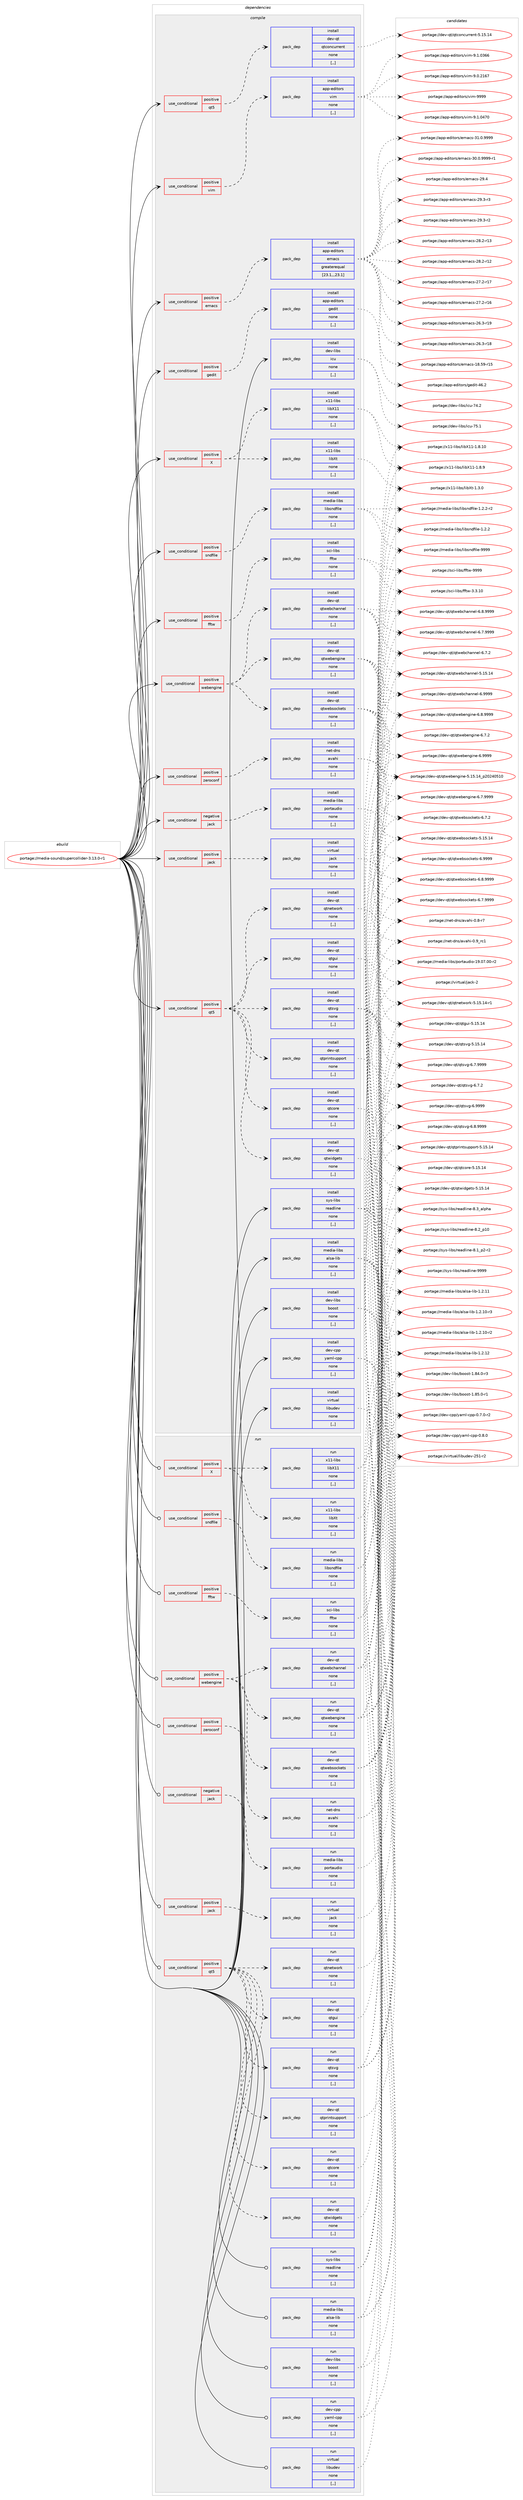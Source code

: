 digraph prolog {

# *************
# Graph options
# *************

newrank=true;
concentrate=true;
compound=true;
graph [rankdir=LR,fontname=Helvetica,fontsize=10,ranksep=1.5];#, ranksep=2.5, nodesep=0.2];
edge  [arrowhead=vee];
node  [fontname=Helvetica,fontsize=10];

# **********
# The ebuild
# **********

subgraph cluster_leftcol {
color=gray;
label=<<i>ebuild</i>>;
id [label="portage://media-sound/supercollider-3.13.0-r1", color=red, width=4, href="../media-sound/supercollider-3.13.0-r1.svg"];
}

# ****************
# The dependencies
# ****************

subgraph cluster_midcol {
color=gray;
label=<<i>dependencies</i>>;
subgraph cluster_compile {
fillcolor="#eeeeee";
style=filled;
label=<<i>compile</i>>;
subgraph cond81566 {
dependency321510 [label=<<TABLE BORDER="0" CELLBORDER="1" CELLSPACING="0" CELLPADDING="4"><TR><TD ROWSPAN="3" CELLPADDING="10">use_conditional</TD></TR><TR><TD>negative</TD></TR><TR><TD>jack</TD></TR></TABLE>>, shape=none, color=red];
subgraph pack237473 {
dependency321511 [label=<<TABLE BORDER="0" CELLBORDER="1" CELLSPACING="0" CELLPADDING="4" WIDTH="220"><TR><TD ROWSPAN="6" CELLPADDING="30">pack_dep</TD></TR><TR><TD WIDTH="110">install</TD></TR><TR><TD>media-libs</TD></TR><TR><TD>portaudio</TD></TR><TR><TD>none</TD></TR><TR><TD>[,,]</TD></TR></TABLE>>, shape=none, color=blue];
}
dependency321510:e -> dependency321511:w [weight=20,style="dashed",arrowhead="vee"];
}
id:e -> dependency321510:w [weight=20,style="solid",arrowhead="vee"];
subgraph cond81567 {
dependency321512 [label=<<TABLE BORDER="0" CELLBORDER="1" CELLSPACING="0" CELLPADDING="4"><TR><TD ROWSPAN="3" CELLPADDING="10">use_conditional</TD></TR><TR><TD>positive</TD></TR><TR><TD>X</TD></TR></TABLE>>, shape=none, color=red];
subgraph pack237474 {
dependency321513 [label=<<TABLE BORDER="0" CELLBORDER="1" CELLSPACING="0" CELLPADDING="4" WIDTH="220"><TR><TD ROWSPAN="6" CELLPADDING="30">pack_dep</TD></TR><TR><TD WIDTH="110">install</TD></TR><TR><TD>x11-libs</TD></TR><TR><TD>libX11</TD></TR><TR><TD>none</TD></TR><TR><TD>[,,]</TD></TR></TABLE>>, shape=none, color=blue];
}
dependency321512:e -> dependency321513:w [weight=20,style="dashed",arrowhead="vee"];
subgraph pack237475 {
dependency321514 [label=<<TABLE BORDER="0" CELLBORDER="1" CELLSPACING="0" CELLPADDING="4" WIDTH="220"><TR><TD ROWSPAN="6" CELLPADDING="30">pack_dep</TD></TR><TR><TD WIDTH="110">install</TD></TR><TR><TD>x11-libs</TD></TR><TR><TD>libXt</TD></TR><TR><TD>none</TD></TR><TR><TD>[,,]</TD></TR></TABLE>>, shape=none, color=blue];
}
dependency321512:e -> dependency321514:w [weight=20,style="dashed",arrowhead="vee"];
}
id:e -> dependency321512:w [weight=20,style="solid",arrowhead="vee"];
subgraph cond81568 {
dependency321515 [label=<<TABLE BORDER="0" CELLBORDER="1" CELLSPACING="0" CELLPADDING="4"><TR><TD ROWSPAN="3" CELLPADDING="10">use_conditional</TD></TR><TR><TD>positive</TD></TR><TR><TD>emacs</TD></TR></TABLE>>, shape=none, color=red];
subgraph pack237476 {
dependency321516 [label=<<TABLE BORDER="0" CELLBORDER="1" CELLSPACING="0" CELLPADDING="4" WIDTH="220"><TR><TD ROWSPAN="6" CELLPADDING="30">pack_dep</TD></TR><TR><TD WIDTH="110">install</TD></TR><TR><TD>app-editors</TD></TR><TR><TD>emacs</TD></TR><TR><TD>greaterequal</TD></TR><TR><TD>[23.1,,,23.1]</TD></TR></TABLE>>, shape=none, color=blue];
}
dependency321515:e -> dependency321516:w [weight=20,style="dashed",arrowhead="vee"];
}
id:e -> dependency321515:w [weight=20,style="solid",arrowhead="vee"];
subgraph cond81569 {
dependency321517 [label=<<TABLE BORDER="0" CELLBORDER="1" CELLSPACING="0" CELLPADDING="4"><TR><TD ROWSPAN="3" CELLPADDING="10">use_conditional</TD></TR><TR><TD>positive</TD></TR><TR><TD>fftw</TD></TR></TABLE>>, shape=none, color=red];
subgraph pack237477 {
dependency321518 [label=<<TABLE BORDER="0" CELLBORDER="1" CELLSPACING="0" CELLPADDING="4" WIDTH="220"><TR><TD ROWSPAN="6" CELLPADDING="30">pack_dep</TD></TR><TR><TD WIDTH="110">install</TD></TR><TR><TD>sci-libs</TD></TR><TR><TD>fftw</TD></TR><TR><TD>none</TD></TR><TR><TD>[,,]</TD></TR></TABLE>>, shape=none, color=blue];
}
dependency321517:e -> dependency321518:w [weight=20,style="dashed",arrowhead="vee"];
}
id:e -> dependency321517:w [weight=20,style="solid",arrowhead="vee"];
subgraph cond81570 {
dependency321519 [label=<<TABLE BORDER="0" CELLBORDER="1" CELLSPACING="0" CELLPADDING="4"><TR><TD ROWSPAN="3" CELLPADDING="10">use_conditional</TD></TR><TR><TD>positive</TD></TR><TR><TD>gedit</TD></TR></TABLE>>, shape=none, color=red];
subgraph pack237478 {
dependency321520 [label=<<TABLE BORDER="0" CELLBORDER="1" CELLSPACING="0" CELLPADDING="4" WIDTH="220"><TR><TD ROWSPAN="6" CELLPADDING="30">pack_dep</TD></TR><TR><TD WIDTH="110">install</TD></TR><TR><TD>app-editors</TD></TR><TR><TD>gedit</TD></TR><TR><TD>none</TD></TR><TR><TD>[,,]</TD></TR></TABLE>>, shape=none, color=blue];
}
dependency321519:e -> dependency321520:w [weight=20,style="dashed",arrowhead="vee"];
}
id:e -> dependency321519:w [weight=20,style="solid",arrowhead="vee"];
subgraph cond81571 {
dependency321521 [label=<<TABLE BORDER="0" CELLBORDER="1" CELLSPACING="0" CELLPADDING="4"><TR><TD ROWSPAN="3" CELLPADDING="10">use_conditional</TD></TR><TR><TD>positive</TD></TR><TR><TD>jack</TD></TR></TABLE>>, shape=none, color=red];
subgraph pack237479 {
dependency321522 [label=<<TABLE BORDER="0" CELLBORDER="1" CELLSPACING="0" CELLPADDING="4" WIDTH="220"><TR><TD ROWSPAN="6" CELLPADDING="30">pack_dep</TD></TR><TR><TD WIDTH="110">install</TD></TR><TR><TD>virtual</TD></TR><TR><TD>jack</TD></TR><TR><TD>none</TD></TR><TR><TD>[,,]</TD></TR></TABLE>>, shape=none, color=blue];
}
dependency321521:e -> dependency321522:w [weight=20,style="dashed",arrowhead="vee"];
}
id:e -> dependency321521:w [weight=20,style="solid",arrowhead="vee"];
subgraph cond81572 {
dependency321523 [label=<<TABLE BORDER="0" CELLBORDER="1" CELLSPACING="0" CELLPADDING="4"><TR><TD ROWSPAN="3" CELLPADDING="10">use_conditional</TD></TR><TR><TD>positive</TD></TR><TR><TD>qt5</TD></TR></TABLE>>, shape=none, color=red];
subgraph pack237480 {
dependency321524 [label=<<TABLE BORDER="0" CELLBORDER="1" CELLSPACING="0" CELLPADDING="4" WIDTH="220"><TR><TD ROWSPAN="6" CELLPADDING="30">pack_dep</TD></TR><TR><TD WIDTH="110">install</TD></TR><TR><TD>dev-qt</TD></TR><TR><TD>qtconcurrent</TD></TR><TR><TD>none</TD></TR><TR><TD>[,,]</TD></TR></TABLE>>, shape=none, color=blue];
}
dependency321523:e -> dependency321524:w [weight=20,style="dashed",arrowhead="vee"];
}
id:e -> dependency321523:w [weight=20,style="solid",arrowhead="vee"];
subgraph cond81573 {
dependency321525 [label=<<TABLE BORDER="0" CELLBORDER="1" CELLSPACING="0" CELLPADDING="4"><TR><TD ROWSPAN="3" CELLPADDING="10">use_conditional</TD></TR><TR><TD>positive</TD></TR><TR><TD>qt5</TD></TR></TABLE>>, shape=none, color=red];
subgraph pack237481 {
dependency321526 [label=<<TABLE BORDER="0" CELLBORDER="1" CELLSPACING="0" CELLPADDING="4" WIDTH="220"><TR><TD ROWSPAN="6" CELLPADDING="30">pack_dep</TD></TR><TR><TD WIDTH="110">install</TD></TR><TR><TD>dev-qt</TD></TR><TR><TD>qtcore</TD></TR><TR><TD>none</TD></TR><TR><TD>[,,]</TD></TR></TABLE>>, shape=none, color=blue];
}
dependency321525:e -> dependency321526:w [weight=20,style="dashed",arrowhead="vee"];
subgraph pack237482 {
dependency321527 [label=<<TABLE BORDER="0" CELLBORDER="1" CELLSPACING="0" CELLPADDING="4" WIDTH="220"><TR><TD ROWSPAN="6" CELLPADDING="30">pack_dep</TD></TR><TR><TD WIDTH="110">install</TD></TR><TR><TD>dev-qt</TD></TR><TR><TD>qtgui</TD></TR><TR><TD>none</TD></TR><TR><TD>[,,]</TD></TR></TABLE>>, shape=none, color=blue];
}
dependency321525:e -> dependency321527:w [weight=20,style="dashed",arrowhead="vee"];
subgraph pack237483 {
dependency321528 [label=<<TABLE BORDER="0" CELLBORDER="1" CELLSPACING="0" CELLPADDING="4" WIDTH="220"><TR><TD ROWSPAN="6" CELLPADDING="30">pack_dep</TD></TR><TR><TD WIDTH="110">install</TD></TR><TR><TD>dev-qt</TD></TR><TR><TD>qtnetwork</TD></TR><TR><TD>none</TD></TR><TR><TD>[,,]</TD></TR></TABLE>>, shape=none, color=blue];
}
dependency321525:e -> dependency321528:w [weight=20,style="dashed",arrowhead="vee"];
subgraph pack237484 {
dependency321529 [label=<<TABLE BORDER="0" CELLBORDER="1" CELLSPACING="0" CELLPADDING="4" WIDTH="220"><TR><TD ROWSPAN="6" CELLPADDING="30">pack_dep</TD></TR><TR><TD WIDTH="110">install</TD></TR><TR><TD>dev-qt</TD></TR><TR><TD>qtprintsupport</TD></TR><TR><TD>none</TD></TR><TR><TD>[,,]</TD></TR></TABLE>>, shape=none, color=blue];
}
dependency321525:e -> dependency321529:w [weight=20,style="dashed",arrowhead="vee"];
subgraph pack237485 {
dependency321530 [label=<<TABLE BORDER="0" CELLBORDER="1" CELLSPACING="0" CELLPADDING="4" WIDTH="220"><TR><TD ROWSPAN="6" CELLPADDING="30">pack_dep</TD></TR><TR><TD WIDTH="110">install</TD></TR><TR><TD>dev-qt</TD></TR><TR><TD>qtsvg</TD></TR><TR><TD>none</TD></TR><TR><TD>[,,]</TD></TR></TABLE>>, shape=none, color=blue];
}
dependency321525:e -> dependency321530:w [weight=20,style="dashed",arrowhead="vee"];
subgraph pack237486 {
dependency321531 [label=<<TABLE BORDER="0" CELLBORDER="1" CELLSPACING="0" CELLPADDING="4" WIDTH="220"><TR><TD ROWSPAN="6" CELLPADDING="30">pack_dep</TD></TR><TR><TD WIDTH="110">install</TD></TR><TR><TD>dev-qt</TD></TR><TR><TD>qtwidgets</TD></TR><TR><TD>none</TD></TR><TR><TD>[,,]</TD></TR></TABLE>>, shape=none, color=blue];
}
dependency321525:e -> dependency321531:w [weight=20,style="dashed",arrowhead="vee"];
}
id:e -> dependency321525:w [weight=20,style="solid",arrowhead="vee"];
subgraph cond81574 {
dependency321532 [label=<<TABLE BORDER="0" CELLBORDER="1" CELLSPACING="0" CELLPADDING="4"><TR><TD ROWSPAN="3" CELLPADDING="10">use_conditional</TD></TR><TR><TD>positive</TD></TR><TR><TD>sndfile</TD></TR></TABLE>>, shape=none, color=red];
subgraph pack237487 {
dependency321533 [label=<<TABLE BORDER="0" CELLBORDER="1" CELLSPACING="0" CELLPADDING="4" WIDTH="220"><TR><TD ROWSPAN="6" CELLPADDING="30">pack_dep</TD></TR><TR><TD WIDTH="110">install</TD></TR><TR><TD>media-libs</TD></TR><TR><TD>libsndfile</TD></TR><TR><TD>none</TD></TR><TR><TD>[,,]</TD></TR></TABLE>>, shape=none, color=blue];
}
dependency321532:e -> dependency321533:w [weight=20,style="dashed",arrowhead="vee"];
}
id:e -> dependency321532:w [weight=20,style="solid",arrowhead="vee"];
subgraph cond81575 {
dependency321534 [label=<<TABLE BORDER="0" CELLBORDER="1" CELLSPACING="0" CELLPADDING="4"><TR><TD ROWSPAN="3" CELLPADDING="10">use_conditional</TD></TR><TR><TD>positive</TD></TR><TR><TD>vim</TD></TR></TABLE>>, shape=none, color=red];
subgraph pack237488 {
dependency321535 [label=<<TABLE BORDER="0" CELLBORDER="1" CELLSPACING="0" CELLPADDING="4" WIDTH="220"><TR><TD ROWSPAN="6" CELLPADDING="30">pack_dep</TD></TR><TR><TD WIDTH="110">install</TD></TR><TR><TD>app-editors</TD></TR><TR><TD>vim</TD></TR><TR><TD>none</TD></TR><TR><TD>[,,]</TD></TR></TABLE>>, shape=none, color=blue];
}
dependency321534:e -> dependency321535:w [weight=20,style="dashed",arrowhead="vee"];
}
id:e -> dependency321534:w [weight=20,style="solid",arrowhead="vee"];
subgraph cond81576 {
dependency321536 [label=<<TABLE BORDER="0" CELLBORDER="1" CELLSPACING="0" CELLPADDING="4"><TR><TD ROWSPAN="3" CELLPADDING="10">use_conditional</TD></TR><TR><TD>positive</TD></TR><TR><TD>webengine</TD></TR></TABLE>>, shape=none, color=red];
subgraph pack237489 {
dependency321537 [label=<<TABLE BORDER="0" CELLBORDER="1" CELLSPACING="0" CELLPADDING="4" WIDTH="220"><TR><TD ROWSPAN="6" CELLPADDING="30">pack_dep</TD></TR><TR><TD WIDTH="110">install</TD></TR><TR><TD>dev-qt</TD></TR><TR><TD>qtwebchannel</TD></TR><TR><TD>none</TD></TR><TR><TD>[,,]</TD></TR></TABLE>>, shape=none, color=blue];
}
dependency321536:e -> dependency321537:w [weight=20,style="dashed",arrowhead="vee"];
subgraph pack237490 {
dependency321538 [label=<<TABLE BORDER="0" CELLBORDER="1" CELLSPACING="0" CELLPADDING="4" WIDTH="220"><TR><TD ROWSPAN="6" CELLPADDING="30">pack_dep</TD></TR><TR><TD WIDTH="110">install</TD></TR><TR><TD>dev-qt</TD></TR><TR><TD>qtwebengine</TD></TR><TR><TD>none</TD></TR><TR><TD>[,,]</TD></TR></TABLE>>, shape=none, color=blue];
}
dependency321536:e -> dependency321538:w [weight=20,style="dashed",arrowhead="vee"];
subgraph pack237491 {
dependency321539 [label=<<TABLE BORDER="0" CELLBORDER="1" CELLSPACING="0" CELLPADDING="4" WIDTH="220"><TR><TD ROWSPAN="6" CELLPADDING="30">pack_dep</TD></TR><TR><TD WIDTH="110">install</TD></TR><TR><TD>dev-qt</TD></TR><TR><TD>qtwebsockets</TD></TR><TR><TD>none</TD></TR><TR><TD>[,,]</TD></TR></TABLE>>, shape=none, color=blue];
}
dependency321536:e -> dependency321539:w [weight=20,style="dashed",arrowhead="vee"];
}
id:e -> dependency321536:w [weight=20,style="solid",arrowhead="vee"];
subgraph cond81577 {
dependency321540 [label=<<TABLE BORDER="0" CELLBORDER="1" CELLSPACING="0" CELLPADDING="4"><TR><TD ROWSPAN="3" CELLPADDING="10">use_conditional</TD></TR><TR><TD>positive</TD></TR><TR><TD>zeroconf</TD></TR></TABLE>>, shape=none, color=red];
subgraph pack237492 {
dependency321541 [label=<<TABLE BORDER="0" CELLBORDER="1" CELLSPACING="0" CELLPADDING="4" WIDTH="220"><TR><TD ROWSPAN="6" CELLPADDING="30">pack_dep</TD></TR><TR><TD WIDTH="110">install</TD></TR><TR><TD>net-dns</TD></TR><TR><TD>avahi</TD></TR><TR><TD>none</TD></TR><TR><TD>[,,]</TD></TR></TABLE>>, shape=none, color=blue];
}
dependency321540:e -> dependency321541:w [weight=20,style="dashed",arrowhead="vee"];
}
id:e -> dependency321540:w [weight=20,style="solid",arrowhead="vee"];
subgraph pack237493 {
dependency321542 [label=<<TABLE BORDER="0" CELLBORDER="1" CELLSPACING="0" CELLPADDING="4" WIDTH="220"><TR><TD ROWSPAN="6" CELLPADDING="30">pack_dep</TD></TR><TR><TD WIDTH="110">install</TD></TR><TR><TD>dev-cpp</TD></TR><TR><TD>yaml-cpp</TD></TR><TR><TD>none</TD></TR><TR><TD>[,,]</TD></TR></TABLE>>, shape=none, color=blue];
}
id:e -> dependency321542:w [weight=20,style="solid",arrowhead="vee"];
subgraph pack237494 {
dependency321543 [label=<<TABLE BORDER="0" CELLBORDER="1" CELLSPACING="0" CELLPADDING="4" WIDTH="220"><TR><TD ROWSPAN="6" CELLPADDING="30">pack_dep</TD></TR><TR><TD WIDTH="110">install</TD></TR><TR><TD>dev-libs</TD></TR><TR><TD>boost</TD></TR><TR><TD>none</TD></TR><TR><TD>[,,]</TD></TR></TABLE>>, shape=none, color=blue];
}
id:e -> dependency321543:w [weight=20,style="solid",arrowhead="vee"];
subgraph pack237495 {
dependency321544 [label=<<TABLE BORDER="0" CELLBORDER="1" CELLSPACING="0" CELLPADDING="4" WIDTH="220"><TR><TD ROWSPAN="6" CELLPADDING="30">pack_dep</TD></TR><TR><TD WIDTH="110">install</TD></TR><TR><TD>dev-libs</TD></TR><TR><TD>icu</TD></TR><TR><TD>none</TD></TR><TR><TD>[,,]</TD></TR></TABLE>>, shape=none, color=blue];
}
id:e -> dependency321544:w [weight=20,style="solid",arrowhead="vee"];
subgraph pack237496 {
dependency321545 [label=<<TABLE BORDER="0" CELLBORDER="1" CELLSPACING="0" CELLPADDING="4" WIDTH="220"><TR><TD ROWSPAN="6" CELLPADDING="30">pack_dep</TD></TR><TR><TD WIDTH="110">install</TD></TR><TR><TD>media-libs</TD></TR><TR><TD>alsa-lib</TD></TR><TR><TD>none</TD></TR><TR><TD>[,,]</TD></TR></TABLE>>, shape=none, color=blue];
}
id:e -> dependency321545:w [weight=20,style="solid",arrowhead="vee"];
subgraph pack237497 {
dependency321546 [label=<<TABLE BORDER="0" CELLBORDER="1" CELLSPACING="0" CELLPADDING="4" WIDTH="220"><TR><TD ROWSPAN="6" CELLPADDING="30">pack_dep</TD></TR><TR><TD WIDTH="110">install</TD></TR><TR><TD>sys-libs</TD></TR><TR><TD>readline</TD></TR><TR><TD>none</TD></TR><TR><TD>[,,]</TD></TR></TABLE>>, shape=none, color=blue];
}
id:e -> dependency321546:w [weight=20,style="solid",arrowhead="vee"];
subgraph pack237498 {
dependency321547 [label=<<TABLE BORDER="0" CELLBORDER="1" CELLSPACING="0" CELLPADDING="4" WIDTH="220"><TR><TD ROWSPAN="6" CELLPADDING="30">pack_dep</TD></TR><TR><TD WIDTH="110">install</TD></TR><TR><TD>virtual</TD></TR><TR><TD>libudev</TD></TR><TR><TD>none</TD></TR><TR><TD>[,,]</TD></TR></TABLE>>, shape=none, color=blue];
}
id:e -> dependency321547:w [weight=20,style="solid",arrowhead="vee"];
}
subgraph cluster_compileandrun {
fillcolor="#eeeeee";
style=filled;
label=<<i>compile and run</i>>;
}
subgraph cluster_run {
fillcolor="#eeeeee";
style=filled;
label=<<i>run</i>>;
subgraph cond81578 {
dependency321548 [label=<<TABLE BORDER="0" CELLBORDER="1" CELLSPACING="0" CELLPADDING="4"><TR><TD ROWSPAN="3" CELLPADDING="10">use_conditional</TD></TR><TR><TD>negative</TD></TR><TR><TD>jack</TD></TR></TABLE>>, shape=none, color=red];
subgraph pack237499 {
dependency321549 [label=<<TABLE BORDER="0" CELLBORDER="1" CELLSPACING="0" CELLPADDING="4" WIDTH="220"><TR><TD ROWSPAN="6" CELLPADDING="30">pack_dep</TD></TR><TR><TD WIDTH="110">run</TD></TR><TR><TD>media-libs</TD></TR><TR><TD>portaudio</TD></TR><TR><TD>none</TD></TR><TR><TD>[,,]</TD></TR></TABLE>>, shape=none, color=blue];
}
dependency321548:e -> dependency321549:w [weight=20,style="dashed",arrowhead="vee"];
}
id:e -> dependency321548:w [weight=20,style="solid",arrowhead="odot"];
subgraph cond81579 {
dependency321550 [label=<<TABLE BORDER="0" CELLBORDER="1" CELLSPACING="0" CELLPADDING="4"><TR><TD ROWSPAN="3" CELLPADDING="10">use_conditional</TD></TR><TR><TD>positive</TD></TR><TR><TD>X</TD></TR></TABLE>>, shape=none, color=red];
subgraph pack237500 {
dependency321551 [label=<<TABLE BORDER="0" CELLBORDER="1" CELLSPACING="0" CELLPADDING="4" WIDTH="220"><TR><TD ROWSPAN="6" CELLPADDING="30">pack_dep</TD></TR><TR><TD WIDTH="110">run</TD></TR><TR><TD>x11-libs</TD></TR><TR><TD>libX11</TD></TR><TR><TD>none</TD></TR><TR><TD>[,,]</TD></TR></TABLE>>, shape=none, color=blue];
}
dependency321550:e -> dependency321551:w [weight=20,style="dashed",arrowhead="vee"];
subgraph pack237501 {
dependency321552 [label=<<TABLE BORDER="0" CELLBORDER="1" CELLSPACING="0" CELLPADDING="4" WIDTH="220"><TR><TD ROWSPAN="6" CELLPADDING="30">pack_dep</TD></TR><TR><TD WIDTH="110">run</TD></TR><TR><TD>x11-libs</TD></TR><TR><TD>libXt</TD></TR><TR><TD>none</TD></TR><TR><TD>[,,]</TD></TR></TABLE>>, shape=none, color=blue];
}
dependency321550:e -> dependency321552:w [weight=20,style="dashed",arrowhead="vee"];
}
id:e -> dependency321550:w [weight=20,style="solid",arrowhead="odot"];
subgraph cond81580 {
dependency321553 [label=<<TABLE BORDER="0" CELLBORDER="1" CELLSPACING="0" CELLPADDING="4"><TR><TD ROWSPAN="3" CELLPADDING="10">use_conditional</TD></TR><TR><TD>positive</TD></TR><TR><TD>fftw</TD></TR></TABLE>>, shape=none, color=red];
subgraph pack237502 {
dependency321554 [label=<<TABLE BORDER="0" CELLBORDER="1" CELLSPACING="0" CELLPADDING="4" WIDTH="220"><TR><TD ROWSPAN="6" CELLPADDING="30">pack_dep</TD></TR><TR><TD WIDTH="110">run</TD></TR><TR><TD>sci-libs</TD></TR><TR><TD>fftw</TD></TR><TR><TD>none</TD></TR><TR><TD>[,,]</TD></TR></TABLE>>, shape=none, color=blue];
}
dependency321553:e -> dependency321554:w [weight=20,style="dashed",arrowhead="vee"];
}
id:e -> dependency321553:w [weight=20,style="solid",arrowhead="odot"];
subgraph cond81581 {
dependency321555 [label=<<TABLE BORDER="0" CELLBORDER="1" CELLSPACING="0" CELLPADDING="4"><TR><TD ROWSPAN="3" CELLPADDING="10">use_conditional</TD></TR><TR><TD>positive</TD></TR><TR><TD>jack</TD></TR></TABLE>>, shape=none, color=red];
subgraph pack237503 {
dependency321556 [label=<<TABLE BORDER="0" CELLBORDER="1" CELLSPACING="0" CELLPADDING="4" WIDTH="220"><TR><TD ROWSPAN="6" CELLPADDING="30">pack_dep</TD></TR><TR><TD WIDTH="110">run</TD></TR><TR><TD>virtual</TD></TR><TR><TD>jack</TD></TR><TR><TD>none</TD></TR><TR><TD>[,,]</TD></TR></TABLE>>, shape=none, color=blue];
}
dependency321555:e -> dependency321556:w [weight=20,style="dashed",arrowhead="vee"];
}
id:e -> dependency321555:w [weight=20,style="solid",arrowhead="odot"];
subgraph cond81582 {
dependency321557 [label=<<TABLE BORDER="0" CELLBORDER="1" CELLSPACING="0" CELLPADDING="4"><TR><TD ROWSPAN="3" CELLPADDING="10">use_conditional</TD></TR><TR><TD>positive</TD></TR><TR><TD>qt5</TD></TR></TABLE>>, shape=none, color=red];
subgraph pack237504 {
dependency321558 [label=<<TABLE BORDER="0" CELLBORDER="1" CELLSPACING="0" CELLPADDING="4" WIDTH="220"><TR><TD ROWSPAN="6" CELLPADDING="30">pack_dep</TD></TR><TR><TD WIDTH="110">run</TD></TR><TR><TD>dev-qt</TD></TR><TR><TD>qtcore</TD></TR><TR><TD>none</TD></TR><TR><TD>[,,]</TD></TR></TABLE>>, shape=none, color=blue];
}
dependency321557:e -> dependency321558:w [weight=20,style="dashed",arrowhead="vee"];
subgraph pack237505 {
dependency321559 [label=<<TABLE BORDER="0" CELLBORDER="1" CELLSPACING="0" CELLPADDING="4" WIDTH="220"><TR><TD ROWSPAN="6" CELLPADDING="30">pack_dep</TD></TR><TR><TD WIDTH="110">run</TD></TR><TR><TD>dev-qt</TD></TR><TR><TD>qtgui</TD></TR><TR><TD>none</TD></TR><TR><TD>[,,]</TD></TR></TABLE>>, shape=none, color=blue];
}
dependency321557:e -> dependency321559:w [weight=20,style="dashed",arrowhead="vee"];
subgraph pack237506 {
dependency321560 [label=<<TABLE BORDER="0" CELLBORDER="1" CELLSPACING="0" CELLPADDING="4" WIDTH="220"><TR><TD ROWSPAN="6" CELLPADDING="30">pack_dep</TD></TR><TR><TD WIDTH="110">run</TD></TR><TR><TD>dev-qt</TD></TR><TR><TD>qtnetwork</TD></TR><TR><TD>none</TD></TR><TR><TD>[,,]</TD></TR></TABLE>>, shape=none, color=blue];
}
dependency321557:e -> dependency321560:w [weight=20,style="dashed",arrowhead="vee"];
subgraph pack237507 {
dependency321561 [label=<<TABLE BORDER="0" CELLBORDER="1" CELLSPACING="0" CELLPADDING="4" WIDTH="220"><TR><TD ROWSPAN="6" CELLPADDING="30">pack_dep</TD></TR><TR><TD WIDTH="110">run</TD></TR><TR><TD>dev-qt</TD></TR><TR><TD>qtprintsupport</TD></TR><TR><TD>none</TD></TR><TR><TD>[,,]</TD></TR></TABLE>>, shape=none, color=blue];
}
dependency321557:e -> dependency321561:w [weight=20,style="dashed",arrowhead="vee"];
subgraph pack237508 {
dependency321562 [label=<<TABLE BORDER="0" CELLBORDER="1" CELLSPACING="0" CELLPADDING="4" WIDTH="220"><TR><TD ROWSPAN="6" CELLPADDING="30">pack_dep</TD></TR><TR><TD WIDTH="110">run</TD></TR><TR><TD>dev-qt</TD></TR><TR><TD>qtsvg</TD></TR><TR><TD>none</TD></TR><TR><TD>[,,]</TD></TR></TABLE>>, shape=none, color=blue];
}
dependency321557:e -> dependency321562:w [weight=20,style="dashed",arrowhead="vee"];
subgraph pack237509 {
dependency321563 [label=<<TABLE BORDER="0" CELLBORDER="1" CELLSPACING="0" CELLPADDING="4" WIDTH="220"><TR><TD ROWSPAN="6" CELLPADDING="30">pack_dep</TD></TR><TR><TD WIDTH="110">run</TD></TR><TR><TD>dev-qt</TD></TR><TR><TD>qtwidgets</TD></TR><TR><TD>none</TD></TR><TR><TD>[,,]</TD></TR></TABLE>>, shape=none, color=blue];
}
dependency321557:e -> dependency321563:w [weight=20,style="dashed",arrowhead="vee"];
}
id:e -> dependency321557:w [weight=20,style="solid",arrowhead="odot"];
subgraph cond81583 {
dependency321564 [label=<<TABLE BORDER="0" CELLBORDER="1" CELLSPACING="0" CELLPADDING="4"><TR><TD ROWSPAN="3" CELLPADDING="10">use_conditional</TD></TR><TR><TD>positive</TD></TR><TR><TD>sndfile</TD></TR></TABLE>>, shape=none, color=red];
subgraph pack237510 {
dependency321565 [label=<<TABLE BORDER="0" CELLBORDER="1" CELLSPACING="0" CELLPADDING="4" WIDTH="220"><TR><TD ROWSPAN="6" CELLPADDING="30">pack_dep</TD></TR><TR><TD WIDTH="110">run</TD></TR><TR><TD>media-libs</TD></TR><TR><TD>libsndfile</TD></TR><TR><TD>none</TD></TR><TR><TD>[,,]</TD></TR></TABLE>>, shape=none, color=blue];
}
dependency321564:e -> dependency321565:w [weight=20,style="dashed",arrowhead="vee"];
}
id:e -> dependency321564:w [weight=20,style="solid",arrowhead="odot"];
subgraph cond81584 {
dependency321566 [label=<<TABLE BORDER="0" CELLBORDER="1" CELLSPACING="0" CELLPADDING="4"><TR><TD ROWSPAN="3" CELLPADDING="10">use_conditional</TD></TR><TR><TD>positive</TD></TR><TR><TD>webengine</TD></TR></TABLE>>, shape=none, color=red];
subgraph pack237511 {
dependency321567 [label=<<TABLE BORDER="0" CELLBORDER="1" CELLSPACING="0" CELLPADDING="4" WIDTH="220"><TR><TD ROWSPAN="6" CELLPADDING="30">pack_dep</TD></TR><TR><TD WIDTH="110">run</TD></TR><TR><TD>dev-qt</TD></TR><TR><TD>qtwebchannel</TD></TR><TR><TD>none</TD></TR><TR><TD>[,,]</TD></TR></TABLE>>, shape=none, color=blue];
}
dependency321566:e -> dependency321567:w [weight=20,style="dashed",arrowhead="vee"];
subgraph pack237512 {
dependency321568 [label=<<TABLE BORDER="0" CELLBORDER="1" CELLSPACING="0" CELLPADDING="4" WIDTH="220"><TR><TD ROWSPAN="6" CELLPADDING="30">pack_dep</TD></TR><TR><TD WIDTH="110">run</TD></TR><TR><TD>dev-qt</TD></TR><TR><TD>qtwebengine</TD></TR><TR><TD>none</TD></TR><TR><TD>[,,]</TD></TR></TABLE>>, shape=none, color=blue];
}
dependency321566:e -> dependency321568:w [weight=20,style="dashed",arrowhead="vee"];
subgraph pack237513 {
dependency321569 [label=<<TABLE BORDER="0" CELLBORDER="1" CELLSPACING="0" CELLPADDING="4" WIDTH="220"><TR><TD ROWSPAN="6" CELLPADDING="30">pack_dep</TD></TR><TR><TD WIDTH="110">run</TD></TR><TR><TD>dev-qt</TD></TR><TR><TD>qtwebsockets</TD></TR><TR><TD>none</TD></TR><TR><TD>[,,]</TD></TR></TABLE>>, shape=none, color=blue];
}
dependency321566:e -> dependency321569:w [weight=20,style="dashed",arrowhead="vee"];
}
id:e -> dependency321566:w [weight=20,style="solid",arrowhead="odot"];
subgraph cond81585 {
dependency321570 [label=<<TABLE BORDER="0" CELLBORDER="1" CELLSPACING="0" CELLPADDING="4"><TR><TD ROWSPAN="3" CELLPADDING="10">use_conditional</TD></TR><TR><TD>positive</TD></TR><TR><TD>zeroconf</TD></TR></TABLE>>, shape=none, color=red];
subgraph pack237514 {
dependency321571 [label=<<TABLE BORDER="0" CELLBORDER="1" CELLSPACING="0" CELLPADDING="4" WIDTH="220"><TR><TD ROWSPAN="6" CELLPADDING="30">pack_dep</TD></TR><TR><TD WIDTH="110">run</TD></TR><TR><TD>net-dns</TD></TR><TR><TD>avahi</TD></TR><TR><TD>none</TD></TR><TR><TD>[,,]</TD></TR></TABLE>>, shape=none, color=blue];
}
dependency321570:e -> dependency321571:w [weight=20,style="dashed",arrowhead="vee"];
}
id:e -> dependency321570:w [weight=20,style="solid",arrowhead="odot"];
subgraph pack237515 {
dependency321572 [label=<<TABLE BORDER="0" CELLBORDER="1" CELLSPACING="0" CELLPADDING="4" WIDTH="220"><TR><TD ROWSPAN="6" CELLPADDING="30">pack_dep</TD></TR><TR><TD WIDTH="110">run</TD></TR><TR><TD>dev-cpp</TD></TR><TR><TD>yaml-cpp</TD></TR><TR><TD>none</TD></TR><TR><TD>[,,]</TD></TR></TABLE>>, shape=none, color=blue];
}
id:e -> dependency321572:w [weight=20,style="solid",arrowhead="odot"];
subgraph pack237516 {
dependency321573 [label=<<TABLE BORDER="0" CELLBORDER="1" CELLSPACING="0" CELLPADDING="4" WIDTH="220"><TR><TD ROWSPAN="6" CELLPADDING="30">pack_dep</TD></TR><TR><TD WIDTH="110">run</TD></TR><TR><TD>dev-libs</TD></TR><TR><TD>boost</TD></TR><TR><TD>none</TD></TR><TR><TD>[,,]</TD></TR></TABLE>>, shape=none, color=blue];
}
id:e -> dependency321573:w [weight=20,style="solid",arrowhead="odot"];
subgraph pack237517 {
dependency321574 [label=<<TABLE BORDER="0" CELLBORDER="1" CELLSPACING="0" CELLPADDING="4" WIDTH="220"><TR><TD ROWSPAN="6" CELLPADDING="30">pack_dep</TD></TR><TR><TD WIDTH="110">run</TD></TR><TR><TD>media-libs</TD></TR><TR><TD>alsa-lib</TD></TR><TR><TD>none</TD></TR><TR><TD>[,,]</TD></TR></TABLE>>, shape=none, color=blue];
}
id:e -> dependency321574:w [weight=20,style="solid",arrowhead="odot"];
subgraph pack237518 {
dependency321575 [label=<<TABLE BORDER="0" CELLBORDER="1" CELLSPACING="0" CELLPADDING="4" WIDTH="220"><TR><TD ROWSPAN="6" CELLPADDING="30">pack_dep</TD></TR><TR><TD WIDTH="110">run</TD></TR><TR><TD>sys-libs</TD></TR><TR><TD>readline</TD></TR><TR><TD>none</TD></TR><TR><TD>[,,]</TD></TR></TABLE>>, shape=none, color=blue];
}
id:e -> dependency321575:w [weight=20,style="solid",arrowhead="odot"];
subgraph pack237519 {
dependency321576 [label=<<TABLE BORDER="0" CELLBORDER="1" CELLSPACING="0" CELLPADDING="4" WIDTH="220"><TR><TD ROWSPAN="6" CELLPADDING="30">pack_dep</TD></TR><TR><TD WIDTH="110">run</TD></TR><TR><TD>virtual</TD></TR><TR><TD>libudev</TD></TR><TR><TD>none</TD></TR><TR><TD>[,,]</TD></TR></TABLE>>, shape=none, color=blue];
}
id:e -> dependency321576:w [weight=20,style="solid",arrowhead="odot"];
}
}

# **************
# The candidates
# **************

subgraph cluster_choices {
rank=same;
color=gray;
label=<<i>candidates</i>>;

subgraph choice237473 {
color=black;
nodesep=1;
choice10910110010597451081059811547112111114116971171001051114549574648554648484511450 [label="portage://media-libs/portaudio-19.07.00-r2", color=red, width=4,href="../media-libs/portaudio-19.07.00-r2.svg"];
dependency321511:e -> choice10910110010597451081059811547112111114116971171001051114549574648554648484511450:w [style=dotted,weight="100"];
}
subgraph choice237474 {
color=black;
nodesep=1;
choice12049494510810598115471081059888494945494656464948 [label="portage://x11-libs/libX11-1.8.10", color=red, width=4,href="../x11-libs/libX11-1.8.10.svg"];
choice120494945108105981154710810598884949454946564657 [label="portage://x11-libs/libX11-1.8.9", color=red, width=4,href="../x11-libs/libX11-1.8.9.svg"];
dependency321513:e -> choice12049494510810598115471081059888494945494656464948:w [style=dotted,weight="100"];
dependency321513:e -> choice120494945108105981154710810598884949454946564657:w [style=dotted,weight="100"];
}
subgraph choice237475 {
color=black;
nodesep=1;
choice12049494510810598115471081059888116454946514648 [label="portage://x11-libs/libXt-1.3.0", color=red, width=4,href="../x11-libs/libXt-1.3.0.svg"];
dependency321514:e -> choice12049494510810598115471081059888116454946514648:w [style=dotted,weight="100"];
}
subgraph choice237476 {
color=black;
nodesep=1;
choice971121124510110010511611111411547101109979911545514946484657575757 [label="portage://app-editors/emacs-31.0.9999", color=red, width=4,href="../app-editors/emacs-31.0.9999.svg"];
choice9711211245101100105116111114115471011099799115455148464846575757574511449 [label="portage://app-editors/emacs-30.0.9999-r1", color=red, width=4,href="../app-editors/emacs-30.0.9999-r1.svg"];
choice97112112451011001051161111141154710110997991154550574652 [label="portage://app-editors/emacs-29.4", color=red, width=4,href="../app-editors/emacs-29.4.svg"];
choice971121124510110010511611111411547101109979911545505746514511451 [label="portage://app-editors/emacs-29.3-r3", color=red, width=4,href="../app-editors/emacs-29.3-r3.svg"];
choice971121124510110010511611111411547101109979911545505746514511450 [label="portage://app-editors/emacs-29.3-r2", color=red, width=4,href="../app-editors/emacs-29.3-r2.svg"];
choice97112112451011001051161111141154710110997991154550564650451144951 [label="portage://app-editors/emacs-28.2-r13", color=red, width=4,href="../app-editors/emacs-28.2-r13.svg"];
choice97112112451011001051161111141154710110997991154550564650451144950 [label="portage://app-editors/emacs-28.2-r12", color=red, width=4,href="../app-editors/emacs-28.2-r12.svg"];
choice97112112451011001051161111141154710110997991154550554650451144955 [label="portage://app-editors/emacs-27.2-r17", color=red, width=4,href="../app-editors/emacs-27.2-r17.svg"];
choice97112112451011001051161111141154710110997991154550554650451144954 [label="portage://app-editors/emacs-27.2-r16", color=red, width=4,href="../app-editors/emacs-27.2-r16.svg"];
choice97112112451011001051161111141154710110997991154550544651451144957 [label="portage://app-editors/emacs-26.3-r19", color=red, width=4,href="../app-editors/emacs-26.3-r19.svg"];
choice97112112451011001051161111141154710110997991154550544651451144956 [label="portage://app-editors/emacs-26.3-r18", color=red, width=4,href="../app-editors/emacs-26.3-r18.svg"];
choice9711211245101100105116111114115471011099799115454956465357451144953 [label="portage://app-editors/emacs-18.59-r15", color=red, width=4,href="../app-editors/emacs-18.59-r15.svg"];
dependency321516:e -> choice971121124510110010511611111411547101109979911545514946484657575757:w [style=dotted,weight="100"];
dependency321516:e -> choice9711211245101100105116111114115471011099799115455148464846575757574511449:w [style=dotted,weight="100"];
dependency321516:e -> choice97112112451011001051161111141154710110997991154550574652:w [style=dotted,weight="100"];
dependency321516:e -> choice971121124510110010511611111411547101109979911545505746514511451:w [style=dotted,weight="100"];
dependency321516:e -> choice971121124510110010511611111411547101109979911545505746514511450:w [style=dotted,weight="100"];
dependency321516:e -> choice97112112451011001051161111141154710110997991154550564650451144951:w [style=dotted,weight="100"];
dependency321516:e -> choice97112112451011001051161111141154710110997991154550564650451144950:w [style=dotted,weight="100"];
dependency321516:e -> choice97112112451011001051161111141154710110997991154550554650451144955:w [style=dotted,weight="100"];
dependency321516:e -> choice97112112451011001051161111141154710110997991154550554650451144954:w [style=dotted,weight="100"];
dependency321516:e -> choice97112112451011001051161111141154710110997991154550544651451144957:w [style=dotted,weight="100"];
dependency321516:e -> choice97112112451011001051161111141154710110997991154550544651451144956:w [style=dotted,weight="100"];
dependency321516:e -> choice9711211245101100105116111114115471011099799115454956465357451144953:w [style=dotted,weight="100"];
}
subgraph choice237477 {
color=black;
nodesep=1;
choice115991054510810598115471021021161194557575757 [label="portage://sci-libs/fftw-9999", color=red, width=4,href="../sci-libs/fftw-9999.svg"];
choice1159910545108105981154710210211611945514651464948 [label="portage://sci-libs/fftw-3.3.10", color=red, width=4,href="../sci-libs/fftw-3.3.10.svg"];
dependency321518:e -> choice115991054510810598115471021021161194557575757:w [style=dotted,weight="100"];
dependency321518:e -> choice1159910545108105981154710210211611945514651464948:w [style=dotted,weight="100"];
}
subgraph choice237478 {
color=black;
nodesep=1;
choice9711211245101100105116111114115471031011001051164552544650 [label="portage://app-editors/gedit-46.2", color=red, width=4,href="../app-editors/gedit-46.2.svg"];
dependency321520:e -> choice9711211245101100105116111114115471031011001051164552544650:w [style=dotted,weight="100"];
}
subgraph choice237479 {
color=black;
nodesep=1;
choice118105114116117971084710697991074550 [label="portage://virtual/jack-2", color=red, width=4,href="../virtual/jack-2.svg"];
dependency321522:e -> choice118105114116117971084710697991074550:w [style=dotted,weight="100"];
}
subgraph choice237480 {
color=black;
nodesep=1;
choice100101118451131164711311699111110991171141141011101164553464953464952 [label="portage://dev-qt/qtconcurrent-5.15.14", color=red, width=4,href="../dev-qt/qtconcurrent-5.15.14.svg"];
dependency321524:e -> choice100101118451131164711311699111110991171141141011101164553464953464952:w [style=dotted,weight="100"];
}
subgraph choice237481 {
color=black;
nodesep=1;
choice1001011184511311647113116991111141014553464953464952 [label="portage://dev-qt/qtcore-5.15.14", color=red, width=4,href="../dev-qt/qtcore-5.15.14.svg"];
dependency321526:e -> choice1001011184511311647113116991111141014553464953464952:w [style=dotted,weight="100"];
}
subgraph choice237482 {
color=black;
nodesep=1;
choice10010111845113116471131161031171054553464953464952 [label="portage://dev-qt/qtgui-5.15.14", color=red, width=4,href="../dev-qt/qtgui-5.15.14.svg"];
dependency321527:e -> choice10010111845113116471131161031171054553464953464952:w [style=dotted,weight="100"];
}
subgraph choice237483 {
color=black;
nodesep=1;
choice100101118451131164711311611010111611911111410745534649534649524511449 [label="portage://dev-qt/qtnetwork-5.15.14-r1", color=red, width=4,href="../dev-qt/qtnetwork-5.15.14-r1.svg"];
dependency321528:e -> choice100101118451131164711311611010111611911111410745534649534649524511449:w [style=dotted,weight="100"];
}
subgraph choice237484 {
color=black;
nodesep=1;
choice10010111845113116471131161121141051101161151171121121111141164553464953464952 [label="portage://dev-qt/qtprintsupport-5.15.14", color=red, width=4,href="../dev-qt/qtprintsupport-5.15.14.svg"];
dependency321529:e -> choice10010111845113116471131161121141051101161151171121121111141164553464953464952:w [style=dotted,weight="100"];
}
subgraph choice237485 {
color=black;
nodesep=1;
choice100101118451131164711311611511810345544657575757 [label="portage://dev-qt/qtsvg-6.9999", color=red, width=4,href="../dev-qt/qtsvg-6.9999.svg"];
choice1001011184511311647113116115118103455446564657575757 [label="portage://dev-qt/qtsvg-6.8.9999", color=red, width=4,href="../dev-qt/qtsvg-6.8.9999.svg"];
choice1001011184511311647113116115118103455446554657575757 [label="portage://dev-qt/qtsvg-6.7.9999", color=red, width=4,href="../dev-qt/qtsvg-6.7.9999.svg"];
choice1001011184511311647113116115118103455446554650 [label="portage://dev-qt/qtsvg-6.7.2", color=red, width=4,href="../dev-qt/qtsvg-6.7.2.svg"];
choice10010111845113116471131161151181034553464953464952 [label="portage://dev-qt/qtsvg-5.15.14", color=red, width=4,href="../dev-qt/qtsvg-5.15.14.svg"];
dependency321530:e -> choice100101118451131164711311611511810345544657575757:w [style=dotted,weight="100"];
dependency321530:e -> choice1001011184511311647113116115118103455446564657575757:w [style=dotted,weight="100"];
dependency321530:e -> choice1001011184511311647113116115118103455446554657575757:w [style=dotted,weight="100"];
dependency321530:e -> choice1001011184511311647113116115118103455446554650:w [style=dotted,weight="100"];
dependency321530:e -> choice10010111845113116471131161151181034553464953464952:w [style=dotted,weight="100"];
}
subgraph choice237486 {
color=black;
nodesep=1;
choice10010111845113116471131161191051001031011161154553464953464952 [label="portage://dev-qt/qtwidgets-5.15.14", color=red, width=4,href="../dev-qt/qtwidgets-5.15.14.svg"];
dependency321531:e -> choice10010111845113116471131161191051001031011161154553464953464952:w [style=dotted,weight="100"];
}
subgraph choice237487 {
color=black;
nodesep=1;
choice10910110010597451081059811547108105981151101001021051081014557575757 [label="portage://media-libs/libsndfile-9999", color=red, width=4,href="../media-libs/libsndfile-9999.svg"];
choice10910110010597451081059811547108105981151101001021051081014549465046504511450 [label="portage://media-libs/libsndfile-1.2.2-r2", color=red, width=4,href="../media-libs/libsndfile-1.2.2-r2.svg"];
choice1091011001059745108105981154710810598115110100102105108101454946504650 [label="portage://media-libs/libsndfile-1.2.2", color=red, width=4,href="../media-libs/libsndfile-1.2.2.svg"];
dependency321533:e -> choice10910110010597451081059811547108105981151101001021051081014557575757:w [style=dotted,weight="100"];
dependency321533:e -> choice10910110010597451081059811547108105981151101001021051081014549465046504511450:w [style=dotted,weight="100"];
dependency321533:e -> choice1091011001059745108105981154710810598115110100102105108101454946504650:w [style=dotted,weight="100"];
}
subgraph choice237488 {
color=black;
nodesep=1;
choice9711211245101100105116111114115471181051094557575757 [label="portage://app-editors/vim-9999", color=red, width=4,href="../app-editors/vim-9999.svg"];
choice971121124510110010511611111411547118105109455746494648525548 [label="portage://app-editors/vim-9.1.0470", color=red, width=4,href="../app-editors/vim-9.1.0470.svg"];
choice971121124510110010511611111411547118105109455746494648515454 [label="portage://app-editors/vim-9.1.0366", color=red, width=4,href="../app-editors/vim-9.1.0366.svg"];
choice971121124510110010511611111411547118105109455746484650495455 [label="portage://app-editors/vim-9.0.2167", color=red, width=4,href="../app-editors/vim-9.0.2167.svg"];
dependency321535:e -> choice9711211245101100105116111114115471181051094557575757:w [style=dotted,weight="100"];
dependency321535:e -> choice971121124510110010511611111411547118105109455746494648525548:w [style=dotted,weight="100"];
dependency321535:e -> choice971121124510110010511611111411547118105109455746494648515454:w [style=dotted,weight="100"];
dependency321535:e -> choice971121124510110010511611111411547118105109455746484650495455:w [style=dotted,weight="100"];
}
subgraph choice237489 {
color=black;
nodesep=1;
choice100101118451131164711311611910198991049711011010110845544657575757 [label="portage://dev-qt/qtwebchannel-6.9999", color=red, width=4,href="../dev-qt/qtwebchannel-6.9999.svg"];
choice1001011184511311647113116119101989910497110110101108455446564657575757 [label="portage://dev-qt/qtwebchannel-6.8.9999", color=red, width=4,href="../dev-qt/qtwebchannel-6.8.9999.svg"];
choice1001011184511311647113116119101989910497110110101108455446554657575757 [label="portage://dev-qt/qtwebchannel-6.7.9999", color=red, width=4,href="../dev-qt/qtwebchannel-6.7.9999.svg"];
choice1001011184511311647113116119101989910497110110101108455446554650 [label="portage://dev-qt/qtwebchannel-6.7.2", color=red, width=4,href="../dev-qt/qtwebchannel-6.7.2.svg"];
choice10010111845113116471131161191019899104971101101011084553464953464952 [label="portage://dev-qt/qtwebchannel-5.15.14", color=red, width=4,href="../dev-qt/qtwebchannel-5.15.14.svg"];
dependency321537:e -> choice100101118451131164711311611910198991049711011010110845544657575757:w [style=dotted,weight="100"];
dependency321537:e -> choice1001011184511311647113116119101989910497110110101108455446564657575757:w [style=dotted,weight="100"];
dependency321537:e -> choice1001011184511311647113116119101989910497110110101108455446554657575757:w [style=dotted,weight="100"];
dependency321537:e -> choice1001011184511311647113116119101989910497110110101108455446554650:w [style=dotted,weight="100"];
dependency321537:e -> choice10010111845113116471131161191019899104971101101011084553464953464952:w [style=dotted,weight="100"];
}
subgraph choice237490 {
color=black;
nodesep=1;
choice10010111845113116471131161191019810111010310511010145544657575757 [label="portage://dev-qt/qtwebengine-6.9999", color=red, width=4,href="../dev-qt/qtwebengine-6.9999.svg"];
choice100101118451131164711311611910198101110103105110101455446564657575757 [label="portage://dev-qt/qtwebengine-6.8.9999", color=red, width=4,href="../dev-qt/qtwebengine-6.8.9999.svg"];
choice100101118451131164711311611910198101110103105110101455446554657575757 [label="portage://dev-qt/qtwebengine-6.7.9999", color=red, width=4,href="../dev-qt/qtwebengine-6.7.9999.svg"];
choice100101118451131164711311611910198101110103105110101455446554650 [label="portage://dev-qt/qtwebengine-6.7.2", color=red, width=4,href="../dev-qt/qtwebengine-6.7.2.svg"];
choice1001011184511311647113116119101981011101031051101014553464953464952951125048505248534948 [label="portage://dev-qt/qtwebengine-5.15.14_p20240510", color=red, width=4,href="../dev-qt/qtwebengine-5.15.14_p20240510.svg"];
dependency321538:e -> choice10010111845113116471131161191019810111010310511010145544657575757:w [style=dotted,weight="100"];
dependency321538:e -> choice100101118451131164711311611910198101110103105110101455446564657575757:w [style=dotted,weight="100"];
dependency321538:e -> choice100101118451131164711311611910198101110103105110101455446554657575757:w [style=dotted,weight="100"];
dependency321538:e -> choice100101118451131164711311611910198101110103105110101455446554650:w [style=dotted,weight="100"];
dependency321538:e -> choice1001011184511311647113116119101981011101031051101014553464953464952951125048505248534948:w [style=dotted,weight="100"];
}
subgraph choice237491 {
color=black;
nodesep=1;
choice1001011184511311647113116119101981151119910710111611545544657575757 [label="portage://dev-qt/qtwebsockets-6.9999", color=red, width=4,href="../dev-qt/qtwebsockets-6.9999.svg"];
choice10010111845113116471131161191019811511199107101116115455446564657575757 [label="portage://dev-qt/qtwebsockets-6.8.9999", color=red, width=4,href="../dev-qt/qtwebsockets-6.8.9999.svg"];
choice10010111845113116471131161191019811511199107101116115455446554657575757 [label="portage://dev-qt/qtwebsockets-6.7.9999", color=red, width=4,href="../dev-qt/qtwebsockets-6.7.9999.svg"];
choice10010111845113116471131161191019811511199107101116115455446554650 [label="portage://dev-qt/qtwebsockets-6.7.2", color=red, width=4,href="../dev-qt/qtwebsockets-6.7.2.svg"];
choice100101118451131164711311611910198115111991071011161154553464953464952 [label="portage://dev-qt/qtwebsockets-5.15.14", color=red, width=4,href="../dev-qt/qtwebsockets-5.15.14.svg"];
dependency321539:e -> choice1001011184511311647113116119101981151119910710111611545544657575757:w [style=dotted,weight="100"];
dependency321539:e -> choice10010111845113116471131161191019811511199107101116115455446564657575757:w [style=dotted,weight="100"];
dependency321539:e -> choice10010111845113116471131161191019811511199107101116115455446554657575757:w [style=dotted,weight="100"];
dependency321539:e -> choice10010111845113116471131161191019811511199107101116115455446554650:w [style=dotted,weight="100"];
dependency321539:e -> choice100101118451131164711311611910198115111991071011161154553464953464952:w [style=dotted,weight="100"];
}
subgraph choice237492 {
color=black;
nodesep=1;
choice1101011164510011011547971189710410545484657951149949 [label="portage://net-dns/avahi-0.9_rc1", color=red, width=4,href="../net-dns/avahi-0.9_rc1.svg"];
choice11010111645100110115479711897104105454846564511455 [label="portage://net-dns/avahi-0.8-r7", color=red, width=4,href="../net-dns/avahi-0.8-r7.svg"];
dependency321541:e -> choice1101011164510011011547971189710410545484657951149949:w [style=dotted,weight="100"];
dependency321541:e -> choice11010111645100110115479711897104105454846564511455:w [style=dotted,weight="100"];
}
subgraph choice237493 {
color=black;
nodesep=1;
choice100101118459911211247121971091084599112112454846564648 [label="portage://dev-cpp/yaml-cpp-0.8.0", color=red, width=4,href="../dev-cpp/yaml-cpp-0.8.0.svg"];
choice1001011184599112112471219710910845991121124548465546484511450 [label="portage://dev-cpp/yaml-cpp-0.7.0-r2", color=red, width=4,href="../dev-cpp/yaml-cpp-0.7.0-r2.svg"];
dependency321542:e -> choice100101118459911211247121971091084599112112454846564648:w [style=dotted,weight="100"];
dependency321542:e -> choice1001011184599112112471219710910845991121124548465546484511450:w [style=dotted,weight="100"];
}
subgraph choice237494 {
color=black;
nodesep=1;
choice10010111845108105981154798111111115116454946565346484511449 [label="portage://dev-libs/boost-1.85.0-r1", color=red, width=4,href="../dev-libs/boost-1.85.0-r1.svg"];
choice10010111845108105981154798111111115116454946565246484511451 [label="portage://dev-libs/boost-1.84.0-r3", color=red, width=4,href="../dev-libs/boost-1.84.0-r3.svg"];
dependency321543:e -> choice10010111845108105981154798111111115116454946565346484511449:w [style=dotted,weight="100"];
dependency321543:e -> choice10010111845108105981154798111111115116454946565246484511451:w [style=dotted,weight="100"];
}
subgraph choice237495 {
color=black;
nodesep=1;
choice100101118451081059811547105991174555534649 [label="portage://dev-libs/icu-75.1", color=red, width=4,href="../dev-libs/icu-75.1.svg"];
choice100101118451081059811547105991174555524650 [label="portage://dev-libs/icu-74.2", color=red, width=4,href="../dev-libs/icu-74.2.svg"];
dependency321544:e -> choice100101118451081059811547105991174555534649:w [style=dotted,weight="100"];
dependency321544:e -> choice100101118451081059811547105991174555524650:w [style=dotted,weight="100"];
}
subgraph choice237496 {
color=black;
nodesep=1;
choice109101100105974510810598115479710811597451081059845494650464950 [label="portage://media-libs/alsa-lib-1.2.12", color=red, width=4,href="../media-libs/alsa-lib-1.2.12.svg"];
choice109101100105974510810598115479710811597451081059845494650464949 [label="portage://media-libs/alsa-lib-1.2.11", color=red, width=4,href="../media-libs/alsa-lib-1.2.11.svg"];
choice1091011001059745108105981154797108115974510810598454946504649484511451 [label="portage://media-libs/alsa-lib-1.2.10-r3", color=red, width=4,href="../media-libs/alsa-lib-1.2.10-r3.svg"];
choice1091011001059745108105981154797108115974510810598454946504649484511450 [label="portage://media-libs/alsa-lib-1.2.10-r2", color=red, width=4,href="../media-libs/alsa-lib-1.2.10-r2.svg"];
dependency321545:e -> choice109101100105974510810598115479710811597451081059845494650464950:w [style=dotted,weight="100"];
dependency321545:e -> choice109101100105974510810598115479710811597451081059845494650464949:w [style=dotted,weight="100"];
dependency321545:e -> choice1091011001059745108105981154797108115974510810598454946504649484511451:w [style=dotted,weight="100"];
dependency321545:e -> choice1091011001059745108105981154797108115974510810598454946504649484511450:w [style=dotted,weight="100"];
}
subgraph choice237497 {
color=black;
nodesep=1;
choice115121115451081059811547114101971001081051101014557575757 [label="portage://sys-libs/readline-9999", color=red, width=4,href="../sys-libs/readline-9999.svg"];
choice1151211154510810598115471141019710010810511010145564651959710811210497 [label="portage://sys-libs/readline-8.3_alpha", color=red, width=4,href="../sys-libs/readline-8.3_alpha.svg"];
choice1151211154510810598115471141019710010810511010145564650951124948 [label="portage://sys-libs/readline-8.2_p10", color=red, width=4,href="../sys-libs/readline-8.2_p10.svg"];
choice115121115451081059811547114101971001081051101014556464995112504511450 [label="portage://sys-libs/readline-8.1_p2-r2", color=red, width=4,href="../sys-libs/readline-8.1_p2-r2.svg"];
dependency321546:e -> choice115121115451081059811547114101971001081051101014557575757:w [style=dotted,weight="100"];
dependency321546:e -> choice1151211154510810598115471141019710010810511010145564651959710811210497:w [style=dotted,weight="100"];
dependency321546:e -> choice1151211154510810598115471141019710010810511010145564650951124948:w [style=dotted,weight="100"];
dependency321546:e -> choice115121115451081059811547114101971001081051101014556464995112504511450:w [style=dotted,weight="100"];
}
subgraph choice237498 {
color=black;
nodesep=1;
choice118105114116117971084710810598117100101118455053494511450 [label="portage://virtual/libudev-251-r2", color=red, width=4,href="../virtual/libudev-251-r2.svg"];
dependency321547:e -> choice118105114116117971084710810598117100101118455053494511450:w [style=dotted,weight="100"];
}
subgraph choice237499 {
color=black;
nodesep=1;
choice10910110010597451081059811547112111114116971171001051114549574648554648484511450 [label="portage://media-libs/portaudio-19.07.00-r2", color=red, width=4,href="../media-libs/portaudio-19.07.00-r2.svg"];
dependency321549:e -> choice10910110010597451081059811547112111114116971171001051114549574648554648484511450:w [style=dotted,weight="100"];
}
subgraph choice237500 {
color=black;
nodesep=1;
choice12049494510810598115471081059888494945494656464948 [label="portage://x11-libs/libX11-1.8.10", color=red, width=4,href="../x11-libs/libX11-1.8.10.svg"];
choice120494945108105981154710810598884949454946564657 [label="portage://x11-libs/libX11-1.8.9", color=red, width=4,href="../x11-libs/libX11-1.8.9.svg"];
dependency321551:e -> choice12049494510810598115471081059888494945494656464948:w [style=dotted,weight="100"];
dependency321551:e -> choice120494945108105981154710810598884949454946564657:w [style=dotted,weight="100"];
}
subgraph choice237501 {
color=black;
nodesep=1;
choice12049494510810598115471081059888116454946514648 [label="portage://x11-libs/libXt-1.3.0", color=red, width=4,href="../x11-libs/libXt-1.3.0.svg"];
dependency321552:e -> choice12049494510810598115471081059888116454946514648:w [style=dotted,weight="100"];
}
subgraph choice237502 {
color=black;
nodesep=1;
choice115991054510810598115471021021161194557575757 [label="portage://sci-libs/fftw-9999", color=red, width=4,href="../sci-libs/fftw-9999.svg"];
choice1159910545108105981154710210211611945514651464948 [label="portage://sci-libs/fftw-3.3.10", color=red, width=4,href="../sci-libs/fftw-3.3.10.svg"];
dependency321554:e -> choice115991054510810598115471021021161194557575757:w [style=dotted,weight="100"];
dependency321554:e -> choice1159910545108105981154710210211611945514651464948:w [style=dotted,weight="100"];
}
subgraph choice237503 {
color=black;
nodesep=1;
choice118105114116117971084710697991074550 [label="portage://virtual/jack-2", color=red, width=4,href="../virtual/jack-2.svg"];
dependency321556:e -> choice118105114116117971084710697991074550:w [style=dotted,weight="100"];
}
subgraph choice237504 {
color=black;
nodesep=1;
choice1001011184511311647113116991111141014553464953464952 [label="portage://dev-qt/qtcore-5.15.14", color=red, width=4,href="../dev-qt/qtcore-5.15.14.svg"];
dependency321558:e -> choice1001011184511311647113116991111141014553464953464952:w [style=dotted,weight="100"];
}
subgraph choice237505 {
color=black;
nodesep=1;
choice10010111845113116471131161031171054553464953464952 [label="portage://dev-qt/qtgui-5.15.14", color=red, width=4,href="../dev-qt/qtgui-5.15.14.svg"];
dependency321559:e -> choice10010111845113116471131161031171054553464953464952:w [style=dotted,weight="100"];
}
subgraph choice237506 {
color=black;
nodesep=1;
choice100101118451131164711311611010111611911111410745534649534649524511449 [label="portage://dev-qt/qtnetwork-5.15.14-r1", color=red, width=4,href="../dev-qt/qtnetwork-5.15.14-r1.svg"];
dependency321560:e -> choice100101118451131164711311611010111611911111410745534649534649524511449:w [style=dotted,weight="100"];
}
subgraph choice237507 {
color=black;
nodesep=1;
choice10010111845113116471131161121141051101161151171121121111141164553464953464952 [label="portage://dev-qt/qtprintsupport-5.15.14", color=red, width=4,href="../dev-qt/qtprintsupport-5.15.14.svg"];
dependency321561:e -> choice10010111845113116471131161121141051101161151171121121111141164553464953464952:w [style=dotted,weight="100"];
}
subgraph choice237508 {
color=black;
nodesep=1;
choice100101118451131164711311611511810345544657575757 [label="portage://dev-qt/qtsvg-6.9999", color=red, width=4,href="../dev-qt/qtsvg-6.9999.svg"];
choice1001011184511311647113116115118103455446564657575757 [label="portage://dev-qt/qtsvg-6.8.9999", color=red, width=4,href="../dev-qt/qtsvg-6.8.9999.svg"];
choice1001011184511311647113116115118103455446554657575757 [label="portage://dev-qt/qtsvg-6.7.9999", color=red, width=4,href="../dev-qt/qtsvg-6.7.9999.svg"];
choice1001011184511311647113116115118103455446554650 [label="portage://dev-qt/qtsvg-6.7.2", color=red, width=4,href="../dev-qt/qtsvg-6.7.2.svg"];
choice10010111845113116471131161151181034553464953464952 [label="portage://dev-qt/qtsvg-5.15.14", color=red, width=4,href="../dev-qt/qtsvg-5.15.14.svg"];
dependency321562:e -> choice100101118451131164711311611511810345544657575757:w [style=dotted,weight="100"];
dependency321562:e -> choice1001011184511311647113116115118103455446564657575757:w [style=dotted,weight="100"];
dependency321562:e -> choice1001011184511311647113116115118103455446554657575757:w [style=dotted,weight="100"];
dependency321562:e -> choice1001011184511311647113116115118103455446554650:w [style=dotted,weight="100"];
dependency321562:e -> choice10010111845113116471131161151181034553464953464952:w [style=dotted,weight="100"];
}
subgraph choice237509 {
color=black;
nodesep=1;
choice10010111845113116471131161191051001031011161154553464953464952 [label="portage://dev-qt/qtwidgets-5.15.14", color=red, width=4,href="../dev-qt/qtwidgets-5.15.14.svg"];
dependency321563:e -> choice10010111845113116471131161191051001031011161154553464953464952:w [style=dotted,weight="100"];
}
subgraph choice237510 {
color=black;
nodesep=1;
choice10910110010597451081059811547108105981151101001021051081014557575757 [label="portage://media-libs/libsndfile-9999", color=red, width=4,href="../media-libs/libsndfile-9999.svg"];
choice10910110010597451081059811547108105981151101001021051081014549465046504511450 [label="portage://media-libs/libsndfile-1.2.2-r2", color=red, width=4,href="../media-libs/libsndfile-1.2.2-r2.svg"];
choice1091011001059745108105981154710810598115110100102105108101454946504650 [label="portage://media-libs/libsndfile-1.2.2", color=red, width=4,href="../media-libs/libsndfile-1.2.2.svg"];
dependency321565:e -> choice10910110010597451081059811547108105981151101001021051081014557575757:w [style=dotted,weight="100"];
dependency321565:e -> choice10910110010597451081059811547108105981151101001021051081014549465046504511450:w [style=dotted,weight="100"];
dependency321565:e -> choice1091011001059745108105981154710810598115110100102105108101454946504650:w [style=dotted,weight="100"];
}
subgraph choice237511 {
color=black;
nodesep=1;
choice100101118451131164711311611910198991049711011010110845544657575757 [label="portage://dev-qt/qtwebchannel-6.9999", color=red, width=4,href="../dev-qt/qtwebchannel-6.9999.svg"];
choice1001011184511311647113116119101989910497110110101108455446564657575757 [label="portage://dev-qt/qtwebchannel-6.8.9999", color=red, width=4,href="../dev-qt/qtwebchannel-6.8.9999.svg"];
choice1001011184511311647113116119101989910497110110101108455446554657575757 [label="portage://dev-qt/qtwebchannel-6.7.9999", color=red, width=4,href="../dev-qt/qtwebchannel-6.7.9999.svg"];
choice1001011184511311647113116119101989910497110110101108455446554650 [label="portage://dev-qt/qtwebchannel-6.7.2", color=red, width=4,href="../dev-qt/qtwebchannel-6.7.2.svg"];
choice10010111845113116471131161191019899104971101101011084553464953464952 [label="portage://dev-qt/qtwebchannel-5.15.14", color=red, width=4,href="../dev-qt/qtwebchannel-5.15.14.svg"];
dependency321567:e -> choice100101118451131164711311611910198991049711011010110845544657575757:w [style=dotted,weight="100"];
dependency321567:e -> choice1001011184511311647113116119101989910497110110101108455446564657575757:w [style=dotted,weight="100"];
dependency321567:e -> choice1001011184511311647113116119101989910497110110101108455446554657575757:w [style=dotted,weight="100"];
dependency321567:e -> choice1001011184511311647113116119101989910497110110101108455446554650:w [style=dotted,weight="100"];
dependency321567:e -> choice10010111845113116471131161191019899104971101101011084553464953464952:w [style=dotted,weight="100"];
}
subgraph choice237512 {
color=black;
nodesep=1;
choice10010111845113116471131161191019810111010310511010145544657575757 [label="portage://dev-qt/qtwebengine-6.9999", color=red, width=4,href="../dev-qt/qtwebengine-6.9999.svg"];
choice100101118451131164711311611910198101110103105110101455446564657575757 [label="portage://dev-qt/qtwebengine-6.8.9999", color=red, width=4,href="../dev-qt/qtwebengine-6.8.9999.svg"];
choice100101118451131164711311611910198101110103105110101455446554657575757 [label="portage://dev-qt/qtwebengine-6.7.9999", color=red, width=4,href="../dev-qt/qtwebengine-6.7.9999.svg"];
choice100101118451131164711311611910198101110103105110101455446554650 [label="portage://dev-qt/qtwebengine-6.7.2", color=red, width=4,href="../dev-qt/qtwebengine-6.7.2.svg"];
choice1001011184511311647113116119101981011101031051101014553464953464952951125048505248534948 [label="portage://dev-qt/qtwebengine-5.15.14_p20240510", color=red, width=4,href="../dev-qt/qtwebengine-5.15.14_p20240510.svg"];
dependency321568:e -> choice10010111845113116471131161191019810111010310511010145544657575757:w [style=dotted,weight="100"];
dependency321568:e -> choice100101118451131164711311611910198101110103105110101455446564657575757:w [style=dotted,weight="100"];
dependency321568:e -> choice100101118451131164711311611910198101110103105110101455446554657575757:w [style=dotted,weight="100"];
dependency321568:e -> choice100101118451131164711311611910198101110103105110101455446554650:w [style=dotted,weight="100"];
dependency321568:e -> choice1001011184511311647113116119101981011101031051101014553464953464952951125048505248534948:w [style=dotted,weight="100"];
}
subgraph choice237513 {
color=black;
nodesep=1;
choice1001011184511311647113116119101981151119910710111611545544657575757 [label="portage://dev-qt/qtwebsockets-6.9999", color=red, width=4,href="../dev-qt/qtwebsockets-6.9999.svg"];
choice10010111845113116471131161191019811511199107101116115455446564657575757 [label="portage://dev-qt/qtwebsockets-6.8.9999", color=red, width=4,href="../dev-qt/qtwebsockets-6.8.9999.svg"];
choice10010111845113116471131161191019811511199107101116115455446554657575757 [label="portage://dev-qt/qtwebsockets-6.7.9999", color=red, width=4,href="../dev-qt/qtwebsockets-6.7.9999.svg"];
choice10010111845113116471131161191019811511199107101116115455446554650 [label="portage://dev-qt/qtwebsockets-6.7.2", color=red, width=4,href="../dev-qt/qtwebsockets-6.7.2.svg"];
choice100101118451131164711311611910198115111991071011161154553464953464952 [label="portage://dev-qt/qtwebsockets-5.15.14", color=red, width=4,href="../dev-qt/qtwebsockets-5.15.14.svg"];
dependency321569:e -> choice1001011184511311647113116119101981151119910710111611545544657575757:w [style=dotted,weight="100"];
dependency321569:e -> choice10010111845113116471131161191019811511199107101116115455446564657575757:w [style=dotted,weight="100"];
dependency321569:e -> choice10010111845113116471131161191019811511199107101116115455446554657575757:w [style=dotted,weight="100"];
dependency321569:e -> choice10010111845113116471131161191019811511199107101116115455446554650:w [style=dotted,weight="100"];
dependency321569:e -> choice100101118451131164711311611910198115111991071011161154553464953464952:w [style=dotted,weight="100"];
}
subgraph choice237514 {
color=black;
nodesep=1;
choice1101011164510011011547971189710410545484657951149949 [label="portage://net-dns/avahi-0.9_rc1", color=red, width=4,href="../net-dns/avahi-0.9_rc1.svg"];
choice11010111645100110115479711897104105454846564511455 [label="portage://net-dns/avahi-0.8-r7", color=red, width=4,href="../net-dns/avahi-0.8-r7.svg"];
dependency321571:e -> choice1101011164510011011547971189710410545484657951149949:w [style=dotted,weight="100"];
dependency321571:e -> choice11010111645100110115479711897104105454846564511455:w [style=dotted,weight="100"];
}
subgraph choice237515 {
color=black;
nodesep=1;
choice100101118459911211247121971091084599112112454846564648 [label="portage://dev-cpp/yaml-cpp-0.8.0", color=red, width=4,href="../dev-cpp/yaml-cpp-0.8.0.svg"];
choice1001011184599112112471219710910845991121124548465546484511450 [label="portage://dev-cpp/yaml-cpp-0.7.0-r2", color=red, width=4,href="../dev-cpp/yaml-cpp-0.7.0-r2.svg"];
dependency321572:e -> choice100101118459911211247121971091084599112112454846564648:w [style=dotted,weight="100"];
dependency321572:e -> choice1001011184599112112471219710910845991121124548465546484511450:w [style=dotted,weight="100"];
}
subgraph choice237516 {
color=black;
nodesep=1;
choice10010111845108105981154798111111115116454946565346484511449 [label="portage://dev-libs/boost-1.85.0-r1", color=red, width=4,href="../dev-libs/boost-1.85.0-r1.svg"];
choice10010111845108105981154798111111115116454946565246484511451 [label="portage://dev-libs/boost-1.84.0-r3", color=red, width=4,href="../dev-libs/boost-1.84.0-r3.svg"];
dependency321573:e -> choice10010111845108105981154798111111115116454946565346484511449:w [style=dotted,weight="100"];
dependency321573:e -> choice10010111845108105981154798111111115116454946565246484511451:w [style=dotted,weight="100"];
}
subgraph choice237517 {
color=black;
nodesep=1;
choice109101100105974510810598115479710811597451081059845494650464950 [label="portage://media-libs/alsa-lib-1.2.12", color=red, width=4,href="../media-libs/alsa-lib-1.2.12.svg"];
choice109101100105974510810598115479710811597451081059845494650464949 [label="portage://media-libs/alsa-lib-1.2.11", color=red, width=4,href="../media-libs/alsa-lib-1.2.11.svg"];
choice1091011001059745108105981154797108115974510810598454946504649484511451 [label="portage://media-libs/alsa-lib-1.2.10-r3", color=red, width=4,href="../media-libs/alsa-lib-1.2.10-r3.svg"];
choice1091011001059745108105981154797108115974510810598454946504649484511450 [label="portage://media-libs/alsa-lib-1.2.10-r2", color=red, width=4,href="../media-libs/alsa-lib-1.2.10-r2.svg"];
dependency321574:e -> choice109101100105974510810598115479710811597451081059845494650464950:w [style=dotted,weight="100"];
dependency321574:e -> choice109101100105974510810598115479710811597451081059845494650464949:w [style=dotted,weight="100"];
dependency321574:e -> choice1091011001059745108105981154797108115974510810598454946504649484511451:w [style=dotted,weight="100"];
dependency321574:e -> choice1091011001059745108105981154797108115974510810598454946504649484511450:w [style=dotted,weight="100"];
}
subgraph choice237518 {
color=black;
nodesep=1;
choice115121115451081059811547114101971001081051101014557575757 [label="portage://sys-libs/readline-9999", color=red, width=4,href="../sys-libs/readline-9999.svg"];
choice1151211154510810598115471141019710010810511010145564651959710811210497 [label="portage://sys-libs/readline-8.3_alpha", color=red, width=4,href="../sys-libs/readline-8.3_alpha.svg"];
choice1151211154510810598115471141019710010810511010145564650951124948 [label="portage://sys-libs/readline-8.2_p10", color=red, width=4,href="../sys-libs/readline-8.2_p10.svg"];
choice115121115451081059811547114101971001081051101014556464995112504511450 [label="portage://sys-libs/readline-8.1_p2-r2", color=red, width=4,href="../sys-libs/readline-8.1_p2-r2.svg"];
dependency321575:e -> choice115121115451081059811547114101971001081051101014557575757:w [style=dotted,weight="100"];
dependency321575:e -> choice1151211154510810598115471141019710010810511010145564651959710811210497:w [style=dotted,weight="100"];
dependency321575:e -> choice1151211154510810598115471141019710010810511010145564650951124948:w [style=dotted,weight="100"];
dependency321575:e -> choice115121115451081059811547114101971001081051101014556464995112504511450:w [style=dotted,weight="100"];
}
subgraph choice237519 {
color=black;
nodesep=1;
choice118105114116117971084710810598117100101118455053494511450 [label="portage://virtual/libudev-251-r2", color=red, width=4,href="../virtual/libudev-251-r2.svg"];
dependency321576:e -> choice118105114116117971084710810598117100101118455053494511450:w [style=dotted,weight="100"];
}
}

}
